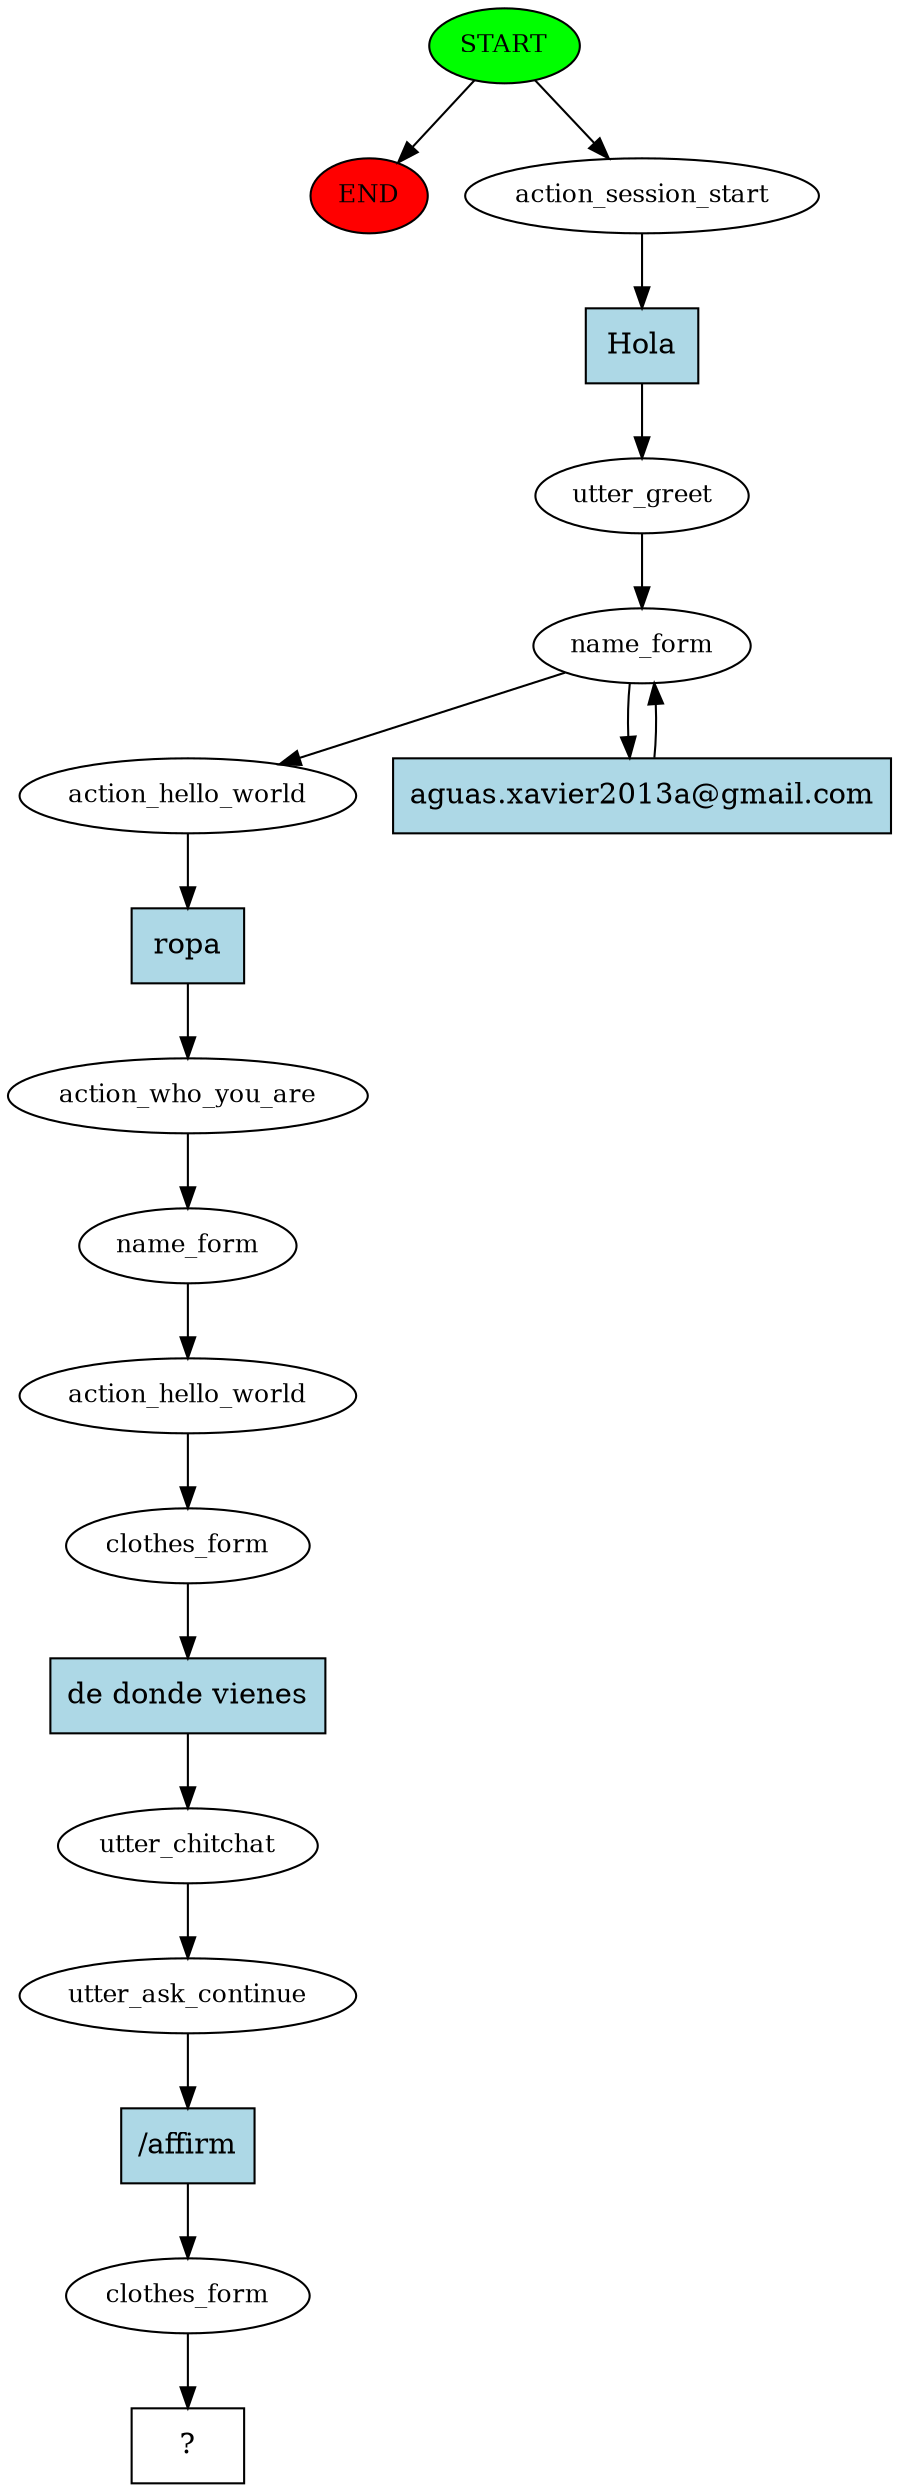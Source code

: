 digraph  {
0 [class="start active", fillcolor=green, fontsize=12, label=START, style=filled];
"-1" [class=end, fillcolor=red, fontsize=12, label=END, style=filled];
1 [class=active, fontsize=12, label=action_session_start];
2 [class=active, fontsize=12, label=utter_greet];
3 [class=active, fontsize=12, label=name_form];
6 [class=active, fontsize=12, label=action_hello_world];
7 [class=active, fontsize=12, label=action_who_you_are];
8 [class=active, fontsize=12, label=name_form];
9 [class=active, fontsize=12, label=action_hello_world];
10 [class=active, fontsize=12, label=clothes_form];
11 [class=active, fontsize=12, label=utter_chitchat];
12 [class=active, fontsize=12, label=utter_ask_continue];
13 [class=active, fontsize=12, label=clothes_form];
14 [class="intent dashed active", label="  ?  ", shape=rect];
15 [class="intent active", fillcolor=lightblue, label=Hola, shape=rect, style=filled];
16 [class="intent active", fillcolor=lightblue, label="aguas.xavier2013a@gmail.com", shape=rect, style=filled];
17 [class="intent active", fillcolor=lightblue, label=ropa, shape=rect, style=filled];
18 [class="intent active", fillcolor=lightblue, label="de donde vienes", shape=rect, style=filled];
19 [class="intent active", fillcolor=lightblue, label="/affirm", shape=rect, style=filled];
0 -> "-1"  [class="", key=NONE, label=""];
0 -> 1  [class=active, key=NONE, label=""];
1 -> 15  [class=active, key=0];
2 -> 3  [class=active, key=NONE, label=""];
3 -> 6  [class=active, key=NONE, label=""];
3 -> 16  [class=active, key=0];
6 -> 17  [class=active, key=0];
7 -> 8  [class=active, key=NONE, label=""];
8 -> 9  [class=active, key=NONE, label=""];
9 -> 10  [class=active, key=NONE, label=""];
10 -> 18  [class=active, key=0];
11 -> 12  [class=active, key=NONE, label=""];
12 -> 19  [class=active, key=0];
13 -> 14  [class=active, key=NONE, label=""];
15 -> 2  [class=active, key=0];
16 -> 3  [class=active, key=0];
17 -> 7  [class=active, key=0];
18 -> 11  [class=active, key=0];
19 -> 13  [class=active, key=0];
}
